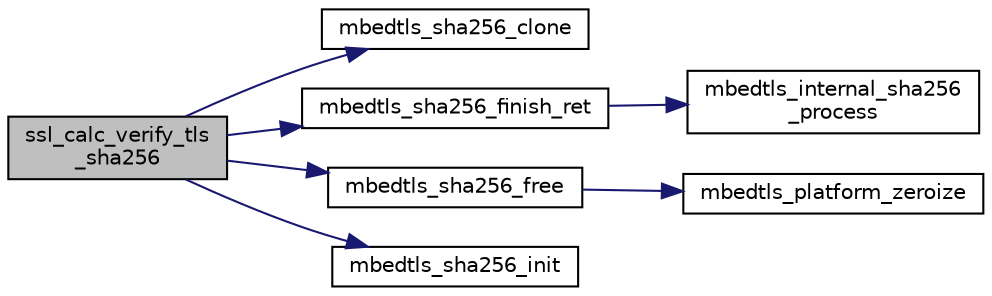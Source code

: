 digraph "ssl_calc_verify_tls_sha256"
{
 // LATEX_PDF_SIZE
  edge [fontname="Helvetica",fontsize="10",labelfontname="Helvetica",labelfontsize="10"];
  node [fontname="Helvetica",fontsize="10",shape=record];
  rankdir="LR";
  Node1 [label="ssl_calc_verify_tls\l_sha256",height=0.2,width=0.4,color="black", fillcolor="grey75", style="filled", fontcolor="black",tooltip=" "];
  Node1 -> Node2 [color="midnightblue",fontsize="10",style="solid",fontname="Helvetica"];
  Node2 [label="mbedtls_sha256_clone",height=0.2,width=0.4,color="black", fillcolor="white", style="filled",URL="$da/d01/sha256_8c.html#a9a43913c6b6804ed84b432665af01f35",tooltip="This function clones the state of a SHA-256 context."];
  Node1 -> Node3 [color="midnightblue",fontsize="10",style="solid",fontname="Helvetica"];
  Node3 [label="mbedtls_sha256_finish_ret",height=0.2,width=0.4,color="black", fillcolor="white", style="filled",URL="$da/d01/sha256_8c.html#ad9537ce07447c872e654ad87d144f1cd",tooltip="This function finishes the SHA-256 operation, and writes the result to the output buffer."];
  Node3 -> Node4 [color="midnightblue",fontsize="10",style="solid",fontname="Helvetica"];
  Node4 [label="mbedtls_internal_sha256\l_process",height=0.2,width=0.4,color="black", fillcolor="white", style="filled",URL="$da/d01/sha256_8c.html#a7d35cd23d4ede07db7c6fee054045efb",tooltip="This function processes a single data block within the ongoing SHA-256 computation...."];
  Node1 -> Node5 [color="midnightblue",fontsize="10",style="solid",fontname="Helvetica"];
  Node5 [label="mbedtls_sha256_free",height=0.2,width=0.4,color="black", fillcolor="white", style="filled",URL="$da/d01/sha256_8c.html#a6b9b9823b990de9685820fe59f1d9e1d",tooltip="This function clears a SHA-256 context."];
  Node5 -> Node6 [color="midnightblue",fontsize="10",style="solid",fontname="Helvetica"];
  Node6 [label="mbedtls_platform_zeroize",height=0.2,width=0.4,color="black", fillcolor="white", style="filled",URL="$dd/dde/platform__util_8c.html#aa4e36b2c1c58d8ad89e1e11b6ebea2d9",tooltip="Securely zeroize a buffer."];
  Node1 -> Node7 [color="midnightblue",fontsize="10",style="solid",fontname="Helvetica"];
  Node7 [label="mbedtls_sha256_init",height=0.2,width=0.4,color="black", fillcolor="white", style="filled",URL="$da/d01/sha256_8c.html#a7c7c355490ffac9fb942cab02361932c",tooltip="This function initializes a SHA-256 context."];
}
